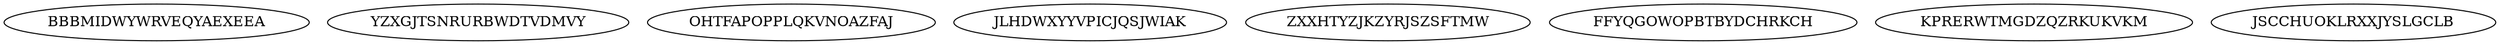 digraph N8M0 {
	BBBMIDWYWRVEQYAEXEEA	[Weight=17];
	YZXGJTSNRURBWDTVDMVY	[Weight=13];
	OHTFAPOPPLQKVNOAZFAJ	[Weight=13];
	JLHDWXYYVPICJQSJWIAK	[Weight=13];
	ZXXHTYZJKZYRJSZSFTMW	[Weight=15];
	FFYQGOWOPBTBYDCHRKCH	[Weight=14];
	KPRERWTMGDZQZRKUKVKM	[Weight=18];
	JSCCHUOKLRXXJYSLGCLB	[Weight=16];
}
